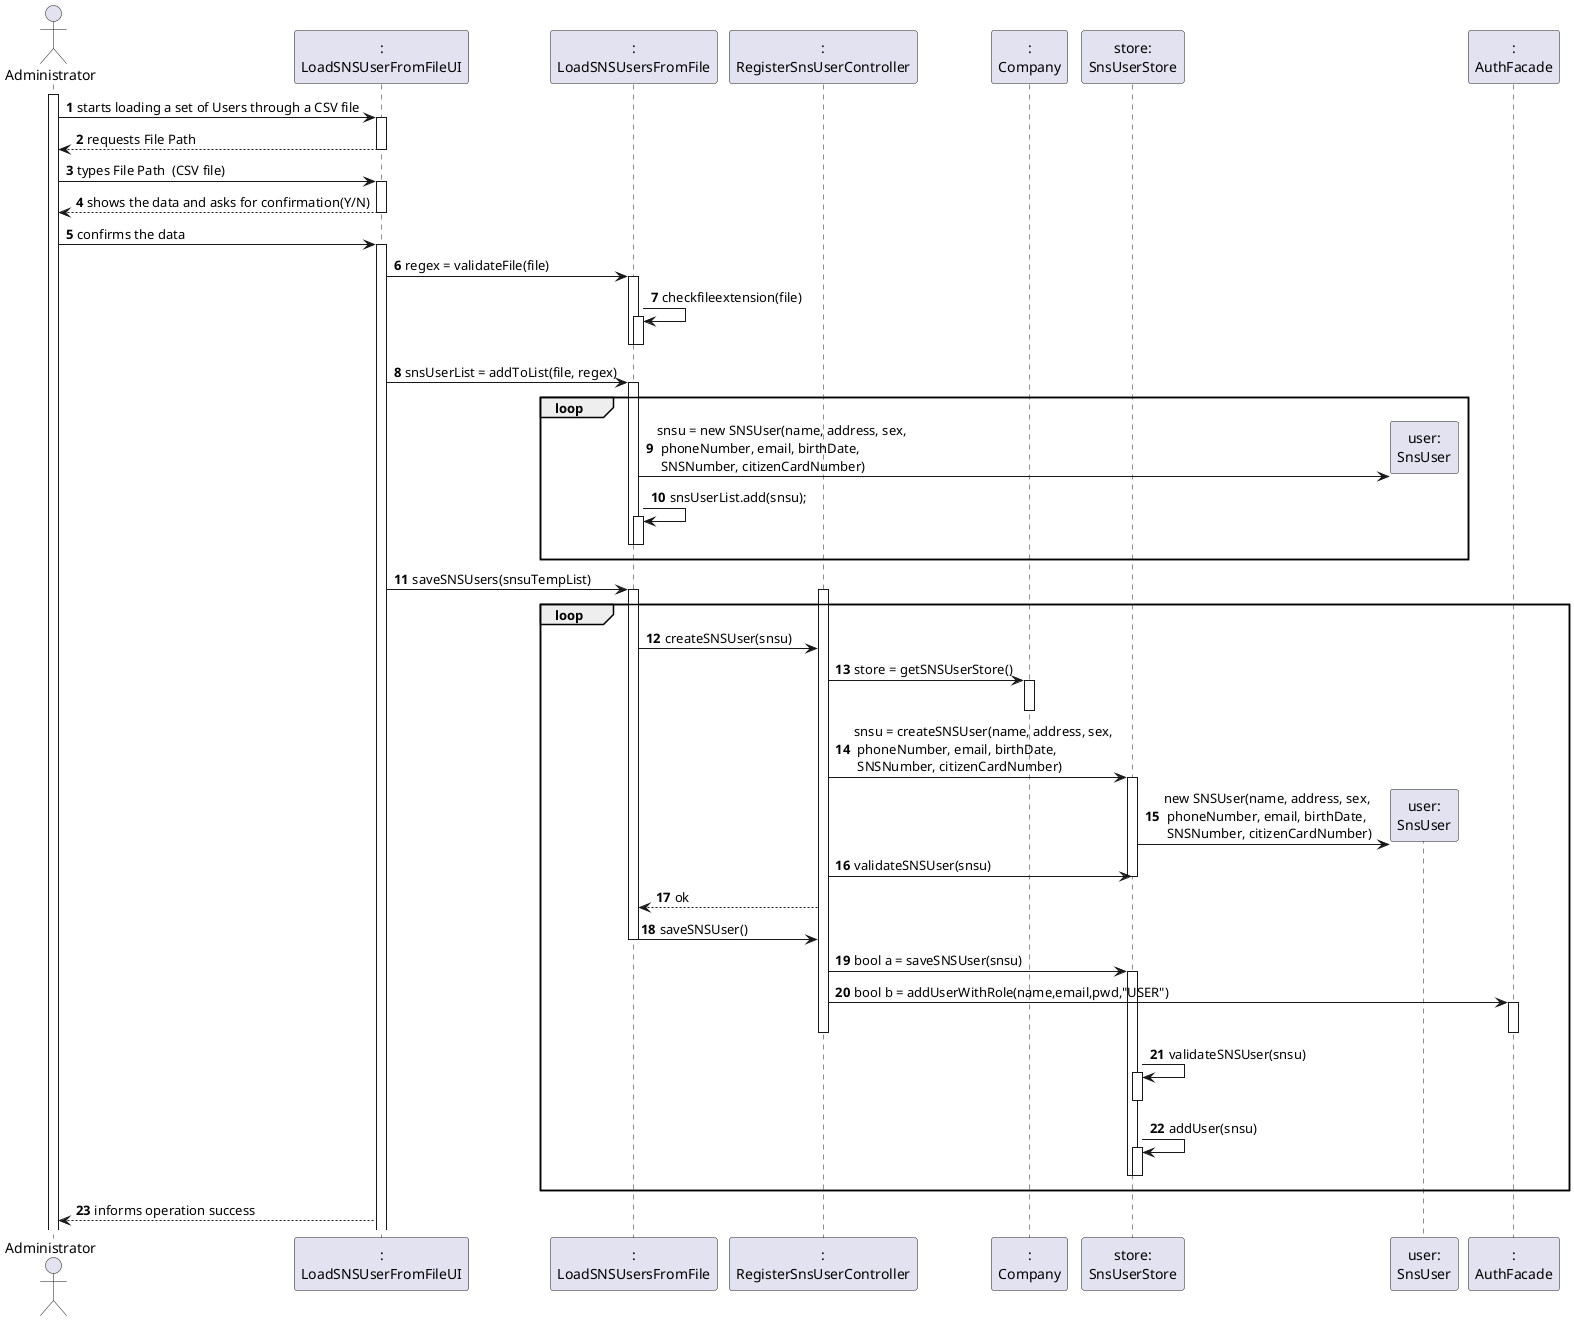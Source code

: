 @startuml
'https://plantuml.com/sequence-diagram

autonumber

@startuml
autonumber
'hide footbox
actor "Administrator" as ADM

participant ":\nLoadSNSUserFromFileUI" as UI
participant ":\nLoadSNSUsersFromFile" as FILE
participant ":\nRegisterSnsUserController" as CTRL
participant ":\nCompany" as COMPANY
participant "store:\nSnsUserStore" as STORE
participant "user:\nSnsUser" as USER
participant ":\nAuthFacade" as AUTH



activate ADM
ADM -> UI : starts loading a set of Users through a CSV file
activate UI
UI --> ADM : requests File Path
deactivate UI

ADM -> UI : types File Path  (CSV file)
activate UI
UI --> ADM : shows the data and asks for confirmation(Y/N)
deactivate UI
ADM -> UI : confirms the data
activate UI

UI -> FILE : regex = validateFile(file)
activate FILE
FILE -> FILE: checkfileextension(file)
activate FILE

deactivate FILE


deactivate FILE
UI -> FILE : snsUserList = addToList(file, regex)

activate FILE

loop

FILE -> USER** : snsu = new SNSUser(name, address, sex, \n phoneNumber, email, birthDate, \n SNSNumber, citizenCardNumber)

FILE -> FILE : snsUserList.add(snsu);

activate FILE
deactivate FILE
deactivate FILE





end loop

UI -> FILE : saveSNSUsers(snsuTempList)
loop
activate FILE



activate CTRL

FILE -> CTRL : createSNSUser(snsu)

CTRL -> COMPANY : store = getSNSUserStore()
activate COMPANY
deactivate COMPANY

CTRL -> STORE : snsu = createSNSUser(name, address, sex, \n phoneNumber, email, birthDate, \n SNSNumber, citizenCardNumber)
activate STORE
STORE -> USER** : new SNSUser(name, address, sex, \n phoneNumber, email, birthDate, \n SNSNumber, citizenCardNumber)
CTRL -> STORE : validateSNSUser(snsu)
deactivate STORE
CTRL --> FILE : ok
FILE -> CTRL : saveSNSUser()

deactivate FILE




CTRL -> STORE : bool a = saveSNSUser(snsu)
activate STORE
CTRL -> AUTH :  bool b = addUserWithRole(name,email,pwd,"USER")
activate AUTH
deactivate AUTH
deactivate CTRL
STORE -> STORE : validateSNSUser(snsu)
activate STORE
deactivate STORE






STORE -> STORE : addUser(snsu)
activate STORE
deactivate STORE
deactivate STORE
end loop



UI --> ADM : informs operation success


@enduml